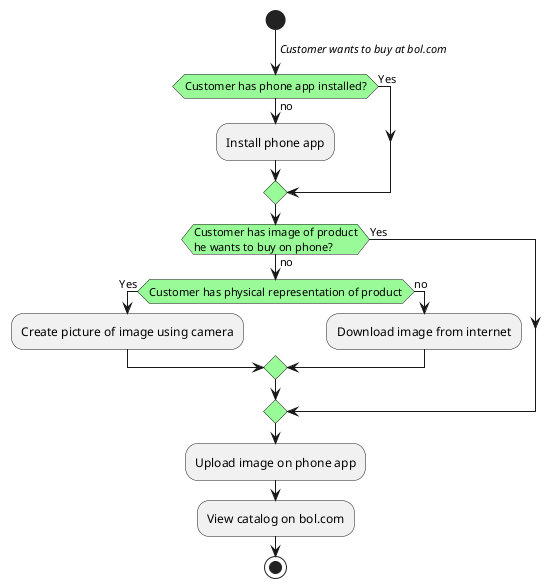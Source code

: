 @startuml activity diagram downloaden grafisch product
start
->//Customer wants to buy at bol.com//;
#palegreen:if (Customer has phone app installed?) then (Yes)

else (no)
    :Install phone app;
endif

#palegreen:if (Customer has image of product\nhe wants to buy on phone?) then (Yes)
else (no)
    #palegreen:if(Customer has physical representation of product) then (Yes)
    :Create picture of image using camera;
    else(no)
    :Download image from internet;
    endif
endif
    :Upload image on phone app;
    :View catalog on bol.com;
stop
@enduml